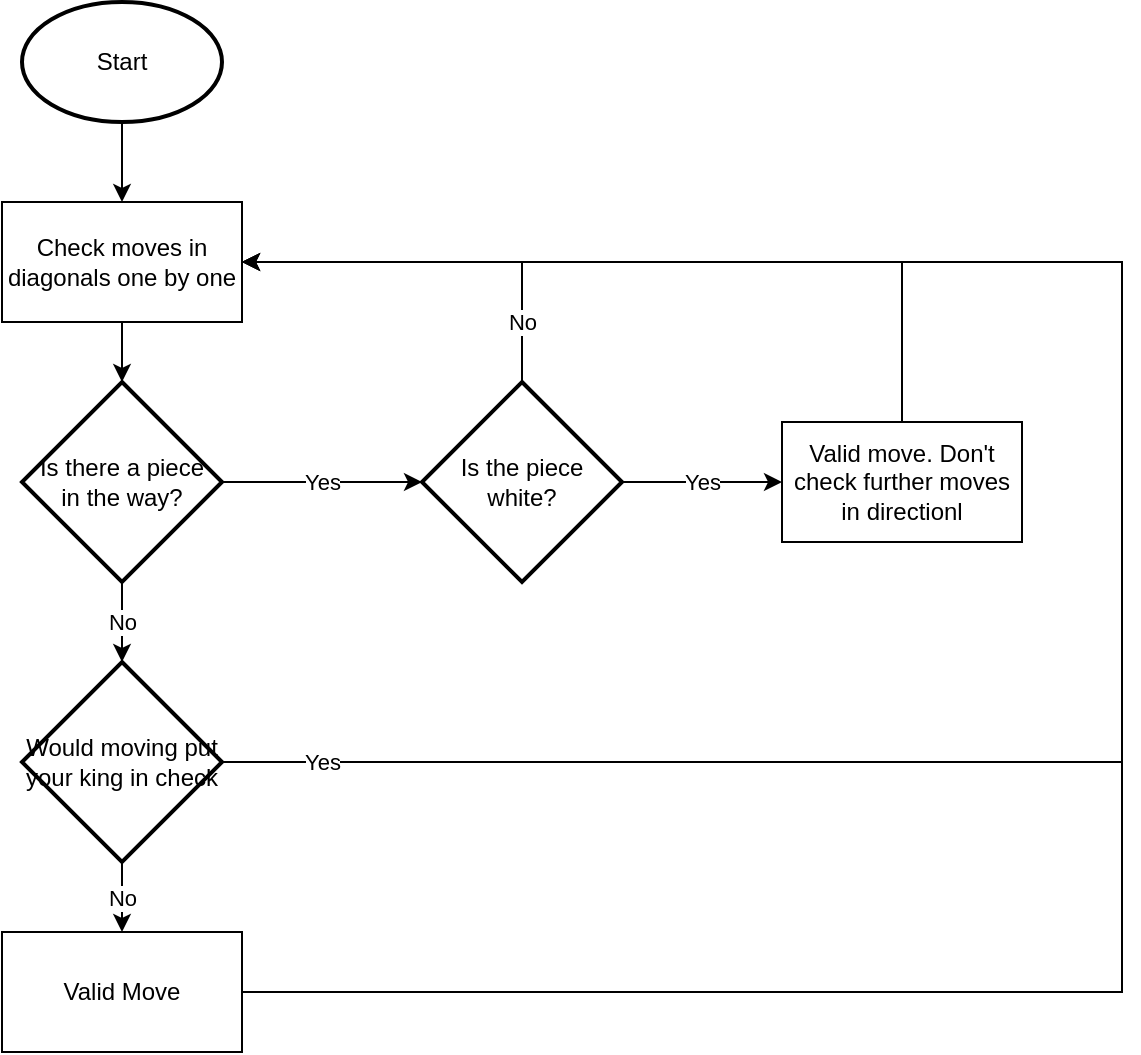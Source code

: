 <mxfile version="16.6.4" type="device"><diagram id="C5RBs43oDa-KdzZeNtuy" name="Page-1"><mxGraphModel dx="1422" dy="762" grid="1" gridSize="10" guides="1" tooltips="1" connect="1" arrows="1" fold="1" page="1" pageScale="1" pageWidth="827" pageHeight="1169" math="0" shadow="0"><root><mxCell id="WIyWlLk6GJQsqaUBKTNV-0"/><mxCell id="WIyWlLk6GJQsqaUBKTNV-1" parent="WIyWlLk6GJQsqaUBKTNV-0"/><mxCell id="cK5lnFQHpsYBw2kftH_5-1" style="edgeStyle=orthogonalEdgeStyle;rounded=0;orthogonalLoop=1;jettySize=auto;html=1;exitX=0.5;exitY=1;exitDx=0;exitDy=0;exitPerimeter=0;entryX=0.5;entryY=0;entryDx=0;entryDy=0;" edge="1" parent="WIyWlLk6GJQsqaUBKTNV-1" source="cK5lnFQHpsYBw2kftH_5-0" target="cK5lnFQHpsYBw2kftH_5-2"><mxGeometry relative="1" as="geometry"><mxPoint x="180" y="150" as="targetPoint"/></mxGeometry></mxCell><mxCell id="cK5lnFQHpsYBw2kftH_5-0" value="Start" style="strokeWidth=2;html=1;shape=mxgraph.flowchart.start_1;whiteSpace=wrap;" vertex="1" parent="WIyWlLk6GJQsqaUBKTNV-1"><mxGeometry x="130" y="60" width="100" height="60" as="geometry"/></mxCell><mxCell id="cK5lnFQHpsYBw2kftH_5-5" style="edgeStyle=orthogonalEdgeStyle;rounded=0;orthogonalLoop=1;jettySize=auto;html=1;exitX=0.5;exitY=1;exitDx=0;exitDy=0;entryX=0.5;entryY=0;entryDx=0;entryDy=0;entryPerimeter=0;" edge="1" parent="WIyWlLk6GJQsqaUBKTNV-1" source="cK5lnFQHpsYBw2kftH_5-2" target="cK5lnFQHpsYBw2kftH_5-4"><mxGeometry relative="1" as="geometry"/></mxCell><mxCell id="cK5lnFQHpsYBw2kftH_5-2" value="Check moves in&lt;br&gt;diagonals one by one" style="rounded=0;whiteSpace=wrap;html=1;" vertex="1" parent="WIyWlLk6GJQsqaUBKTNV-1"><mxGeometry x="120" y="160" width="120" height="60" as="geometry"/></mxCell><mxCell id="cK5lnFQHpsYBw2kftH_5-11" value="Yes" style="edgeStyle=orthogonalEdgeStyle;rounded=0;orthogonalLoop=1;jettySize=auto;html=1;exitX=1;exitY=0.5;exitDx=0;exitDy=0;exitPerimeter=0;entryX=0;entryY=0.5;entryDx=0;entryDy=0;entryPerimeter=0;" edge="1" parent="WIyWlLk6GJQsqaUBKTNV-1" source="cK5lnFQHpsYBw2kftH_5-4" target="cK5lnFQHpsYBw2kftH_5-7"><mxGeometry relative="1" as="geometry"/></mxCell><mxCell id="cK5lnFQHpsYBw2kftH_5-16" value="No" style="edgeStyle=orthogonalEdgeStyle;rounded=0;orthogonalLoop=1;jettySize=auto;html=1;exitX=0.5;exitY=1;exitDx=0;exitDy=0;exitPerimeter=0;entryX=0.5;entryY=0;entryDx=0;entryDy=0;entryPerimeter=0;" edge="1" parent="WIyWlLk6GJQsqaUBKTNV-1" source="cK5lnFQHpsYBw2kftH_5-4" target="cK5lnFQHpsYBw2kftH_5-15"><mxGeometry relative="1" as="geometry"/></mxCell><mxCell id="cK5lnFQHpsYBw2kftH_5-4" value="Is there a piece&lt;br&gt;in the way?" style="strokeWidth=2;html=1;shape=mxgraph.flowchart.decision;whiteSpace=wrap;" vertex="1" parent="WIyWlLk6GJQsqaUBKTNV-1"><mxGeometry x="130" y="250" width="100" height="100" as="geometry"/></mxCell><mxCell id="cK5lnFQHpsYBw2kftH_5-9" value="Yes" style="edgeStyle=orthogonalEdgeStyle;rounded=0;orthogonalLoop=1;jettySize=auto;html=1;exitX=1;exitY=0.5;exitDx=0;exitDy=0;exitPerimeter=0;entryX=0;entryY=0.5;entryDx=0;entryDy=0;" edge="1" parent="WIyWlLk6GJQsqaUBKTNV-1" source="cK5lnFQHpsYBw2kftH_5-7" target="cK5lnFQHpsYBw2kftH_5-8"><mxGeometry relative="1" as="geometry"/></mxCell><mxCell id="cK5lnFQHpsYBw2kftH_5-7" value="Is the piece&lt;br&gt;white?" style="strokeWidth=2;html=1;shape=mxgraph.flowchart.decision;whiteSpace=wrap;" vertex="1" parent="WIyWlLk6GJQsqaUBKTNV-1"><mxGeometry x="330" y="250" width="100" height="100" as="geometry"/></mxCell><mxCell id="cK5lnFQHpsYBw2kftH_5-10" style="edgeStyle=orthogonalEdgeStyle;rounded=0;orthogonalLoop=1;jettySize=auto;html=1;entryX=1;entryY=0.5;entryDx=0;entryDy=0;" edge="1" parent="WIyWlLk6GJQsqaUBKTNV-1" source="cK5lnFQHpsYBw2kftH_5-8" target="cK5lnFQHpsYBw2kftH_5-2"><mxGeometry relative="1" as="geometry"><Array as="points"><mxPoint x="570" y="190"/></Array></mxGeometry></mxCell><mxCell id="cK5lnFQHpsYBw2kftH_5-8" value="Valid move. Don't check further moves in directionl" style="rounded=0;whiteSpace=wrap;html=1;" vertex="1" parent="WIyWlLk6GJQsqaUBKTNV-1"><mxGeometry x="510" y="270" width="120" height="60" as="geometry"/></mxCell><mxCell id="cK5lnFQHpsYBw2kftH_5-14" value="No" style="endArrow=none;html=1;rounded=0;exitX=0.5;exitY=0;exitDx=0;exitDy=0;exitPerimeter=0;" edge="1" parent="WIyWlLk6GJQsqaUBKTNV-1" source="cK5lnFQHpsYBw2kftH_5-7"><mxGeometry width="50" height="50" relative="1" as="geometry"><mxPoint x="390" y="380" as="sourcePoint"/><mxPoint x="380" y="190" as="targetPoint"/></mxGeometry></mxCell><mxCell id="cK5lnFQHpsYBw2kftH_5-17" style="edgeStyle=orthogonalEdgeStyle;rounded=0;orthogonalLoop=1;jettySize=auto;html=1;exitX=1;exitY=0.5;exitDx=0;exitDy=0;exitPerimeter=0;entryX=1;entryY=0.5;entryDx=0;entryDy=0;" edge="1" parent="WIyWlLk6GJQsqaUBKTNV-1" source="cK5lnFQHpsYBw2kftH_5-15" target="cK5lnFQHpsYBw2kftH_5-2"><mxGeometry relative="1" as="geometry"><Array as="points"><mxPoint x="680" y="440"/><mxPoint x="680" y="190"/></Array></mxGeometry></mxCell><mxCell id="cK5lnFQHpsYBw2kftH_5-20" value="No" style="edgeStyle=orthogonalEdgeStyle;rounded=0;orthogonalLoop=1;jettySize=auto;html=1;exitX=0.5;exitY=1;exitDx=0;exitDy=0;exitPerimeter=0;entryX=0.5;entryY=0;entryDx=0;entryDy=0;" edge="1" parent="WIyWlLk6GJQsqaUBKTNV-1" source="cK5lnFQHpsYBw2kftH_5-15" target="cK5lnFQHpsYBw2kftH_5-19"><mxGeometry relative="1" as="geometry"/></mxCell><mxCell id="cK5lnFQHpsYBw2kftH_5-15" value="Would moving put your king in check" style="strokeWidth=2;html=1;shape=mxgraph.flowchart.decision;whiteSpace=wrap;" vertex="1" parent="WIyWlLk6GJQsqaUBKTNV-1"><mxGeometry x="130" y="390" width="100" height="100" as="geometry"/></mxCell><mxCell id="cK5lnFQHpsYBw2kftH_5-18" value="Yes" style="endArrow=none;html=1;rounded=0;exitX=1;exitY=0.5;exitDx=0;exitDy=0;exitPerimeter=0;" edge="1" parent="WIyWlLk6GJQsqaUBKTNV-1" source="cK5lnFQHpsYBw2kftH_5-15"><mxGeometry width="50" height="50" relative="1" as="geometry"><mxPoint x="390" y="560" as="sourcePoint"/><mxPoint x="330" y="440" as="targetPoint"/></mxGeometry></mxCell><mxCell id="cK5lnFQHpsYBw2kftH_5-21" style="edgeStyle=orthogonalEdgeStyle;rounded=0;orthogonalLoop=1;jettySize=auto;html=1;exitX=1;exitY=0.5;exitDx=0;exitDy=0;entryX=1;entryY=0.5;entryDx=0;entryDy=0;" edge="1" parent="WIyWlLk6GJQsqaUBKTNV-1" source="cK5lnFQHpsYBw2kftH_5-19" target="cK5lnFQHpsYBw2kftH_5-2"><mxGeometry relative="1" as="geometry"><Array as="points"><mxPoint x="680" y="555"/><mxPoint x="680" y="190"/></Array></mxGeometry></mxCell><mxCell id="cK5lnFQHpsYBw2kftH_5-19" value="Valid Move" style="rounded=0;whiteSpace=wrap;html=1;" vertex="1" parent="WIyWlLk6GJQsqaUBKTNV-1"><mxGeometry x="120" y="525" width="120" height="60" as="geometry"/></mxCell></root></mxGraphModel></diagram></mxfile>